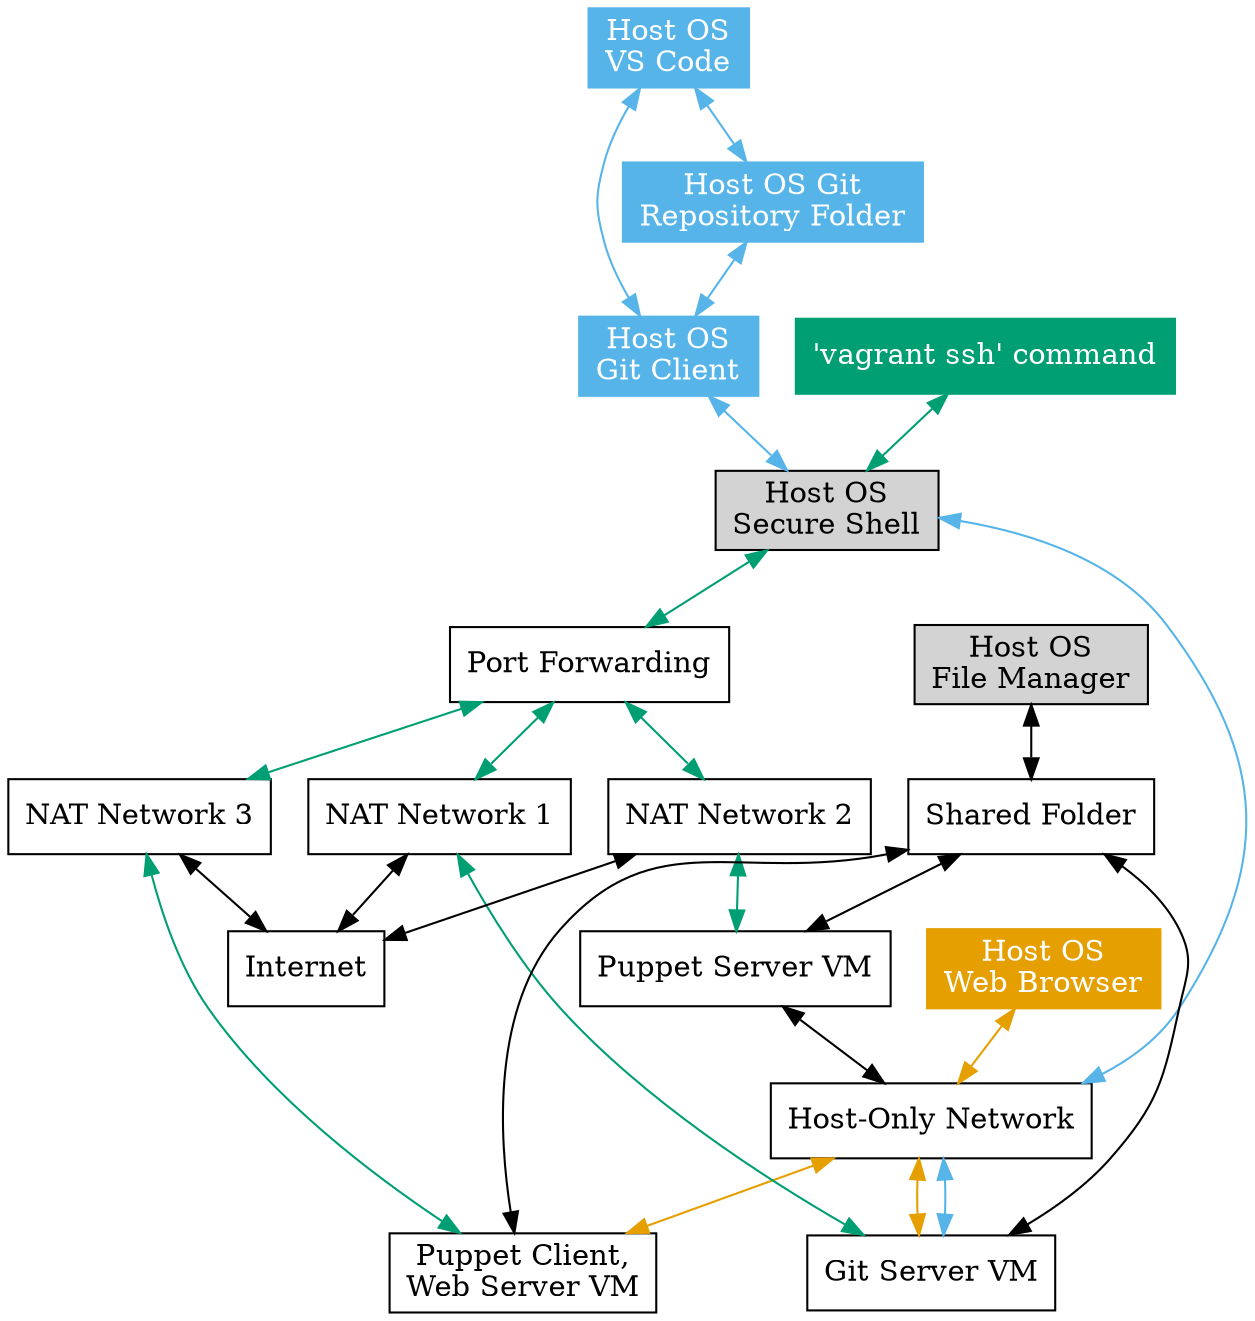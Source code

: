 digraph vm_zoom_in{
    // terminal [shape=rect, label="Host OS\nTerminal", style=filled];
    ssh [shape=rect, label="Host OS\nSecure Shell", style=filled];
    git_client [shape=rect, label="Host OS\nGit Client", style=filled, fontcolor=white, color="#56B4E9"];
    web_browser [shape=rect, label="Host OS\nWeb Browser", style=filled, fontcolor=white, color="#e69f00"];
    vagrant_ssh [shape=rect, label="'vagrant ssh' command", style=filled, fontcolor=white, color="#009E73"];
    vs_code [shape=rect, label="Host OS\nVS Code", style=filled, fontcolor=white, color="#56B4E9"]
    repo_folder [shape=rect, label="Host OS Git\nRepository Folder", style=filled, fontcolor=white, color="#56B4E9"]
    // vagrant [shape=rect, label="Vagrant", style=filled];
    // vb [shape=rect, label="VirtualBox Manager\n(Headless)"];
    host_only_network [shape=rect, label="Host-Only Network"];
    nat_network1 [shape=rect, label="NAT Network 1"];
    nat_network2 [shape=rect, label="NAT Network 2"];
    nat_network3 [shape=rect, label="NAT Network 3"];
    // host_os_network_internal [shape=rect, label="Host OS Networking\n(Internal-facing)"];
    // host_os_network_external [shape=rect, label="Host OS Networking\n(External-facing)"];
    // internal_network [shape=rect, label="Internal Network"];
    port_forwarding [shape=rect, label="Port Forwarding"];
    shared_folder [shape=rect, label="Shared Folder"];
    vm1 [shape=rect, label="Git Server VM"];
    vm2 [shape=rect, label="Puppet Server VM"];
    vm3 [shape=rect, label="Puppet Client,\nWeb Server VM"];
    // console [shape=rect, label="Virtual Machine Console", style=filled];
    internet [shape=rect, label="Internet"];
    gui_file_manager [shape=rect, label="Host OS\nFile Manager", style=filled]
    // terminal -> vagrant -> vb;
    // terminal -> { host_only_network port_forwarding vb};
    // vb -> {host_only_network internal_network nat_network port_forwarding vm shared_folder};
    // vb -> {vm1 vm2 nat_network1 nat_network2 host_only_network port_forwarding shared_folder} [dir=both];
    // terminal -> vagrant -> vb [dir=both];
    gui_file_manager -> shared_folder -> { vm1 vm2 vm3} [dir=both];
    { web_browser } -> host_only_network -> {vm1 vm3} [dir=both, color="#e69f00"];
    vs_code -> git_client -> ssh -> {  host_only_network} -> {vm1 } [dir=both, color="#56B4E9"];
    vs_code -> repo_folder -> git_client [dir=both, color="#56B4E9"];
    vagrant_ssh -> ssh -> { port_forwarding } -> {nat_network1 nat_network2 nat_network3} [dir=both, color="#009E73"];
    nat_network1 -> vm1 [dir=both, color="#009E73"];
    nat_network2 -> vm2 [dir=both, color="#009E73"];
    nat_network3 -> vm3 [dir=both, color="#009E73"];
    vm2 -> host_only_network [dir=both];
    // host_os_network -> {host_only_network port_forwarding} [dir=both];
    // vm1 -> nat_network1;
    // vm2 -> nat_network2;
    {nat_network1 nat_network2 nat_network3} -> internet [dir=both];
}
